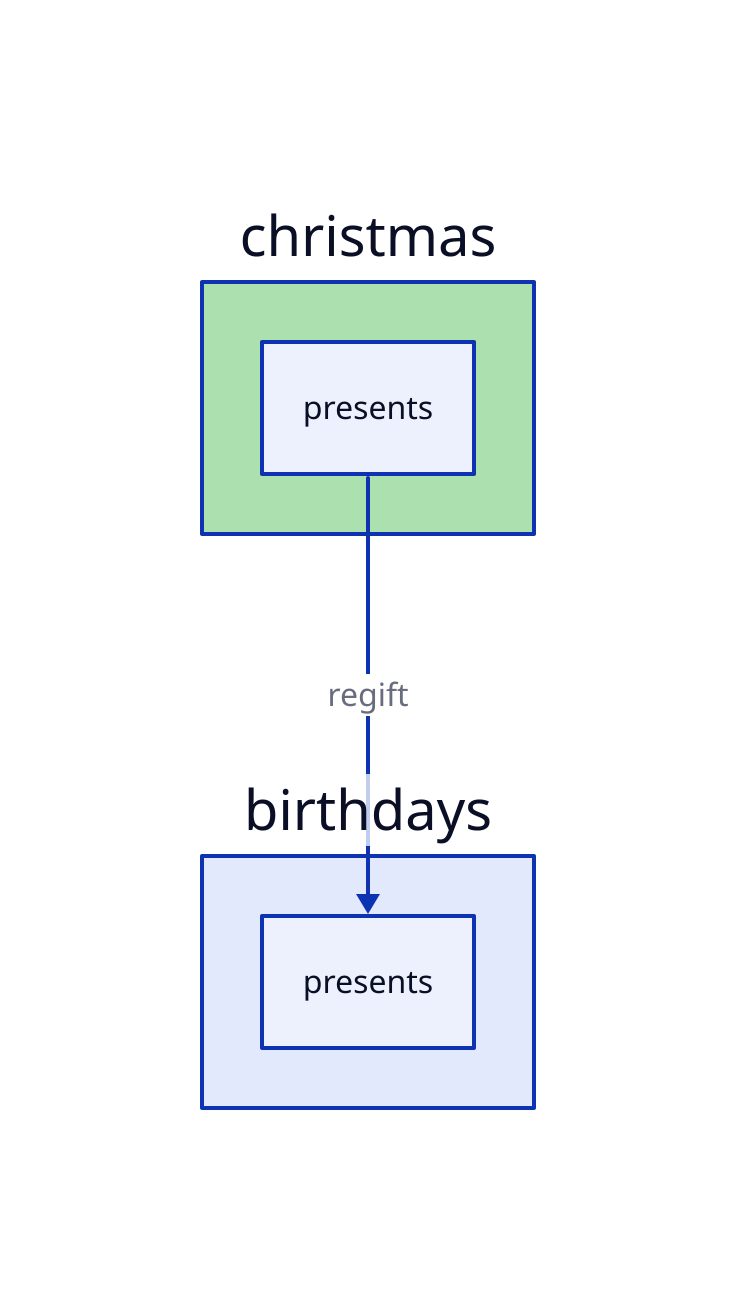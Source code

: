 christmas: {
  presents
}
birthdays: {
  presents
  _.christmas.presents -> presents: regift
  _.christmas.style.fill: "#ACE1AF"
}
